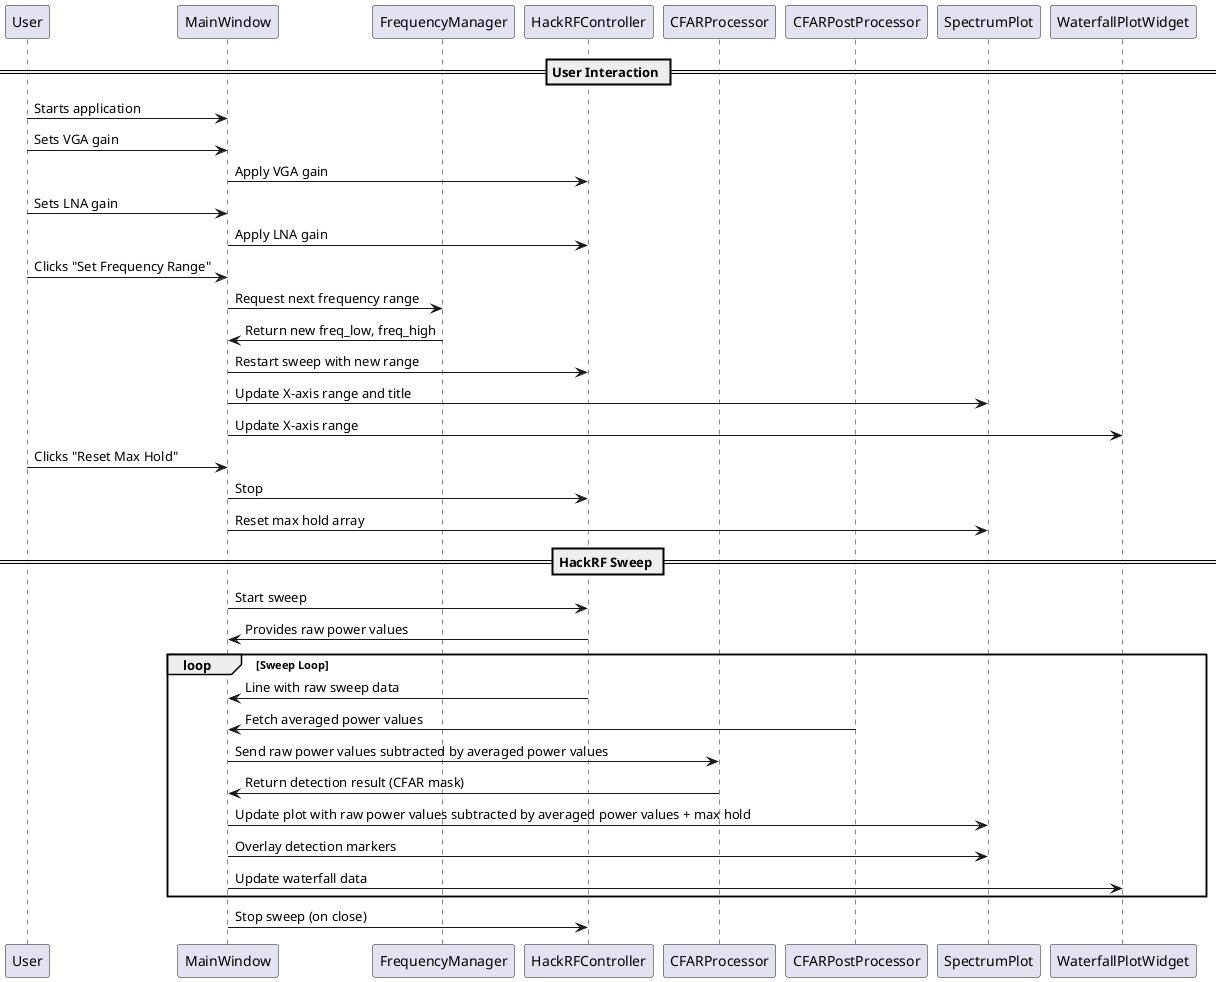 @startuml Full Data Flow

participant User
participant MainWindow
participant FrequencyManager
participant HackRFController
participant CFARProcessor
participant CFARPostProcessor
participant SpectrumPlot
participant WaterfallPlotWidget

== User Interaction ==
User -> MainWindow : Starts application
User -> MainWindow : Sets VGA gain
MainWindow -> HackRFController : Apply VGA gain

User -> MainWindow : Sets LNA gain
MainWindow -> HackRFController : Apply LNA gain

User -> MainWindow : Clicks "Set Frequency Range"
MainWindow -> FrequencyManager : Request next frequency range
FrequencyManager -> MainWindow : Return new freq_low, freq_high
MainWindow -> HackRFController : Restart sweep with new range
MainWindow -> SpectrumPlot : Update X-axis range and title
MainWindow -> WaterfallPlotWidget : Update X-axis range

User -> MainWindow : Clicks "Reset Max Hold"
MainWindow -> HackRFController : Stop
MainWindow -> SpectrumPlot : Reset max hold array

== HackRF Sweep ==
MainWindow -> HackRFController : Start sweep
HackRFController -> MainWindow : Provides raw power values

loop Sweep Loop
    HackRFController -> MainWindow : Line with raw sweep data
    CFARPostProcessor -> MainWindow : Fetch averaged power values
    MainWindow -> CFARProcessor : Send raw power values subtracted by averaged power values
    CFARProcessor -> MainWindow : Return detection result (CFAR mask)
    
    MainWindow -> SpectrumPlot : Update plot with raw power values subtracted by averaged power values + max hold
    MainWindow -> SpectrumPlot : Overlay detection markers
    MainWindow -> WaterfallPlotWidget : Update waterfall data
end

MainWindow -> HackRFController : Stop sweep (on close)

@enduml
